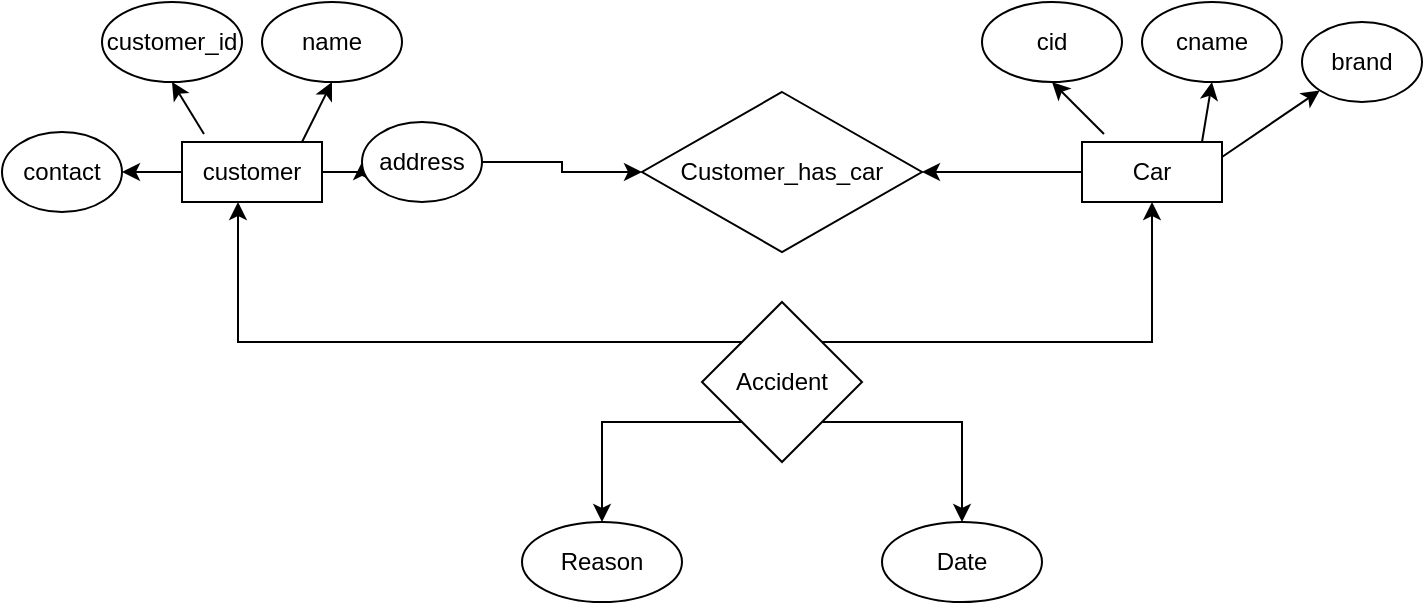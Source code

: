 <mxfile version="20.5.3" type="github"><diagram id="_QarktdFAi4ZlQwH6hr0" name="Page-1"><mxGraphModel dx="868" dy="460" grid="1" gridSize="10" guides="1" tooltips="1" connect="1" arrows="1" fold="1" page="1" pageScale="1" pageWidth="827" pageHeight="1169" math="0" shadow="0"><root><mxCell id="0"/><mxCell id="1" parent="0"/><mxCell id="PU3tVJxDRiIjVPxbdBCI-30" style="edgeStyle=orthogonalEdgeStyle;rounded=0;orthogonalLoop=1;jettySize=auto;html=1;exitX=0;exitY=0.5;exitDx=0;exitDy=0;entryX=1;entryY=0.5;entryDx=0;entryDy=0;" parent="1" source="PU3tVJxDRiIjVPxbdBCI-1" target="PU3tVJxDRiIjVPxbdBCI-28" edge="1"><mxGeometry relative="1" as="geometry"/></mxCell><mxCell id="PU3tVJxDRiIjVPxbdBCI-1" value="Car" style="whiteSpace=wrap;html=1;" parent="1" vertex="1"><mxGeometry x="550" y="110" width="70" height="30" as="geometry"/></mxCell><mxCell id="PU3tVJxDRiIjVPxbdBCI-3" value="cid" style="ellipse;whiteSpace=wrap;html=1;" parent="1" vertex="1"><mxGeometry x="500" y="40" width="70" height="40" as="geometry"/></mxCell><mxCell id="PU3tVJxDRiIjVPxbdBCI-4" value="cname" style="ellipse;whiteSpace=wrap;html=1;" parent="1" vertex="1"><mxGeometry x="580" y="40" width="70" height="40" as="geometry"/></mxCell><mxCell id="PU3tVJxDRiIjVPxbdBCI-5" value="brand" style="ellipse;whiteSpace=wrap;html=1;" parent="1" vertex="1"><mxGeometry x="660" y="50" width="60" height="40" as="geometry"/></mxCell><mxCell id="PU3tVJxDRiIjVPxbdBCI-11" value="" style="edgeStyle=none;orthogonalLoop=1;jettySize=auto;html=1;rounded=0;exitX=0.157;exitY=-0.133;exitDx=0;exitDy=0;entryX=0.5;entryY=1;entryDx=0;entryDy=0;exitPerimeter=0;" parent="1" source="PU3tVJxDRiIjVPxbdBCI-1" target="PU3tVJxDRiIjVPxbdBCI-3" edge="1"><mxGeometry width="80" relative="1" as="geometry"><mxPoint x="490" y="120" as="sourcePoint"/><mxPoint x="560" y="110" as="targetPoint"/><Array as="points"/></mxGeometry></mxCell><mxCell id="PU3tVJxDRiIjVPxbdBCI-12" value="" style="edgeStyle=none;orthogonalLoop=1;jettySize=auto;html=1;rounded=0;entryX=0.5;entryY=1;entryDx=0;entryDy=0;" parent="1" target="PU3tVJxDRiIjVPxbdBCI-4" edge="1"><mxGeometry width="80" relative="1" as="geometry"><mxPoint x="610" y="110" as="sourcePoint"/><mxPoint x="690" y="110" as="targetPoint"/><Array as="points"/></mxGeometry></mxCell><mxCell id="PU3tVJxDRiIjVPxbdBCI-13" value="" style="edgeStyle=none;orthogonalLoop=1;jettySize=auto;html=1;rounded=0;exitX=1;exitY=0.25;exitDx=0;exitDy=0;" parent="1" source="PU3tVJxDRiIjVPxbdBCI-1" edge="1"><mxGeometry width="80" relative="1" as="geometry"><mxPoint x="640" y="120" as="sourcePoint"/><mxPoint x="668.862" y="84.192" as="targetPoint"/><Array as="points"/></mxGeometry></mxCell><mxCell id="PU3tVJxDRiIjVPxbdBCI-26" style="edgeStyle=orthogonalEdgeStyle;rounded=0;orthogonalLoop=1;jettySize=auto;html=1;exitX=1;exitY=0.5;exitDx=0;exitDy=0;entryX=0;entryY=0.5;entryDx=0;entryDy=0;" parent="1" source="PU3tVJxDRiIjVPxbdBCI-14" target="PU3tVJxDRiIjVPxbdBCI-17" edge="1"><mxGeometry relative="1" as="geometry"/></mxCell><mxCell id="PU3tVJxDRiIjVPxbdBCI-14" value="customer" style="whiteSpace=wrap;html=1;" parent="1" vertex="1"><mxGeometry x="100" y="110" width="70" height="30" as="geometry"/></mxCell><mxCell id="PU3tVJxDRiIjVPxbdBCI-15" value="customer_id" style="ellipse;whiteSpace=wrap;html=1;" parent="1" vertex="1"><mxGeometry x="60" y="40" width="70" height="40" as="geometry"/></mxCell><mxCell id="PU3tVJxDRiIjVPxbdBCI-16" value="name" style="ellipse;whiteSpace=wrap;html=1;" parent="1" vertex="1"><mxGeometry x="140" y="40" width="70" height="40" as="geometry"/></mxCell><mxCell id="PU3tVJxDRiIjVPxbdBCI-29" style="edgeStyle=orthogonalEdgeStyle;rounded=0;orthogonalLoop=1;jettySize=auto;html=1;exitX=1;exitY=0.5;exitDx=0;exitDy=0;entryX=0;entryY=0.5;entryDx=0;entryDy=0;" parent="1" source="PU3tVJxDRiIjVPxbdBCI-17" target="PU3tVJxDRiIjVPxbdBCI-28" edge="1"><mxGeometry relative="1" as="geometry"/></mxCell><mxCell id="PU3tVJxDRiIjVPxbdBCI-17" value="address" style="ellipse;whiteSpace=wrap;html=1;" parent="1" vertex="1"><mxGeometry x="190" y="100" width="60" height="40" as="geometry"/></mxCell><mxCell id="PU3tVJxDRiIjVPxbdBCI-18" value="" style="edgeStyle=none;orthogonalLoop=1;jettySize=auto;html=1;rounded=0;exitX=0.157;exitY=-0.133;exitDx=0;exitDy=0;entryX=0.5;entryY=1;entryDx=0;entryDy=0;exitPerimeter=0;" parent="1" source="PU3tVJxDRiIjVPxbdBCI-14" target="PU3tVJxDRiIjVPxbdBCI-15" edge="1"><mxGeometry width="80" relative="1" as="geometry"><mxPoint x="40" y="120" as="sourcePoint"/><mxPoint x="110" y="110" as="targetPoint"/><Array as="points"/></mxGeometry></mxCell><mxCell id="PU3tVJxDRiIjVPxbdBCI-19" value="" style="edgeStyle=none;orthogonalLoop=1;jettySize=auto;html=1;rounded=0;entryX=0.5;entryY=1;entryDx=0;entryDy=0;" parent="1" target="PU3tVJxDRiIjVPxbdBCI-16" edge="1"><mxGeometry width="80" relative="1" as="geometry"><mxPoint x="160" y="110" as="sourcePoint"/><mxPoint x="240" y="110" as="targetPoint"/><Array as="points"/></mxGeometry></mxCell><mxCell id="PU3tVJxDRiIjVPxbdBCI-21" value="contact" style="ellipse;whiteSpace=wrap;html=1;" parent="1" vertex="1"><mxGeometry x="10" y="105" width="60" height="40" as="geometry"/></mxCell><mxCell id="PU3tVJxDRiIjVPxbdBCI-22" value="" style="edgeStyle=none;orthogonalLoop=1;jettySize=auto;html=1;rounded=0;entryX=1;entryY=0.5;entryDx=0;entryDy=0;exitX=0;exitY=0.5;exitDx=0;exitDy=0;" parent="1" source="PU3tVJxDRiIjVPxbdBCI-14" target="PU3tVJxDRiIjVPxbdBCI-21" edge="1"><mxGeometry width="80" relative="1" as="geometry"><mxPoint x="80" y="160" as="sourcePoint"/><mxPoint x="160" y="160" as="targetPoint"/><Array as="points"/></mxGeometry></mxCell><mxCell id="PU3tVJxDRiIjVPxbdBCI-28" value="Customer_has_car" style="rhombus;whiteSpace=wrap;html=1;" parent="1" vertex="1"><mxGeometry x="330" y="85" width="140" height="80" as="geometry"/></mxCell><mxCell id="PU3tVJxDRiIjVPxbdBCI-39" style="edgeStyle=orthogonalEdgeStyle;rounded=0;orthogonalLoop=1;jettySize=auto;html=1;exitX=0;exitY=1;exitDx=0;exitDy=0;entryX=0.5;entryY=0;entryDx=0;entryDy=0;" parent="1" source="PU3tVJxDRiIjVPxbdBCI-34" target="PU3tVJxDRiIjVPxbdBCI-38" edge="1"><mxGeometry relative="1" as="geometry"/></mxCell><mxCell id="PU3tVJxDRiIjVPxbdBCI-40" style="edgeStyle=orthogonalEdgeStyle;rounded=0;orthogonalLoop=1;jettySize=auto;html=1;exitX=1;exitY=1;exitDx=0;exitDy=0;entryX=0.5;entryY=0;entryDx=0;entryDy=0;" parent="1" source="PU3tVJxDRiIjVPxbdBCI-34" target="PU3tVJxDRiIjVPxbdBCI-37" edge="1"><mxGeometry relative="1" as="geometry"/></mxCell><mxCell id="PU3tVJxDRiIjVPxbdBCI-41" style="edgeStyle=orthogonalEdgeStyle;rounded=0;orthogonalLoop=1;jettySize=auto;html=1;exitX=0;exitY=0;exitDx=0;exitDy=0;entryX=0.4;entryY=1;entryDx=0;entryDy=0;entryPerimeter=0;" parent="1" source="PU3tVJxDRiIjVPxbdBCI-34" target="PU3tVJxDRiIjVPxbdBCI-14" edge="1"><mxGeometry relative="1" as="geometry"/></mxCell><mxCell id="PU3tVJxDRiIjVPxbdBCI-42" style="edgeStyle=orthogonalEdgeStyle;rounded=0;orthogonalLoop=1;jettySize=auto;html=1;exitX=1;exitY=0;exitDx=0;exitDy=0;entryX=0.5;entryY=1;entryDx=0;entryDy=0;" parent="1" source="PU3tVJxDRiIjVPxbdBCI-34" target="PU3tVJxDRiIjVPxbdBCI-1" edge="1"><mxGeometry relative="1" as="geometry"/></mxCell><mxCell id="PU3tVJxDRiIjVPxbdBCI-34" value="Accident" style="rhombus;whiteSpace=wrap;html=1;" parent="1" vertex="1"><mxGeometry x="360" y="190" width="80" height="80" as="geometry"/></mxCell><mxCell id="PU3tVJxDRiIjVPxbdBCI-37" value="Date" style="ellipse;whiteSpace=wrap;html=1;" parent="1" vertex="1"><mxGeometry x="450" y="300" width="80" height="40" as="geometry"/></mxCell><mxCell id="PU3tVJxDRiIjVPxbdBCI-38" value="Reason" style="ellipse;whiteSpace=wrap;html=1;" parent="1" vertex="1"><mxGeometry x="270" y="300" width="80" height="40" as="geometry"/></mxCell></root></mxGraphModel></diagram></mxfile>